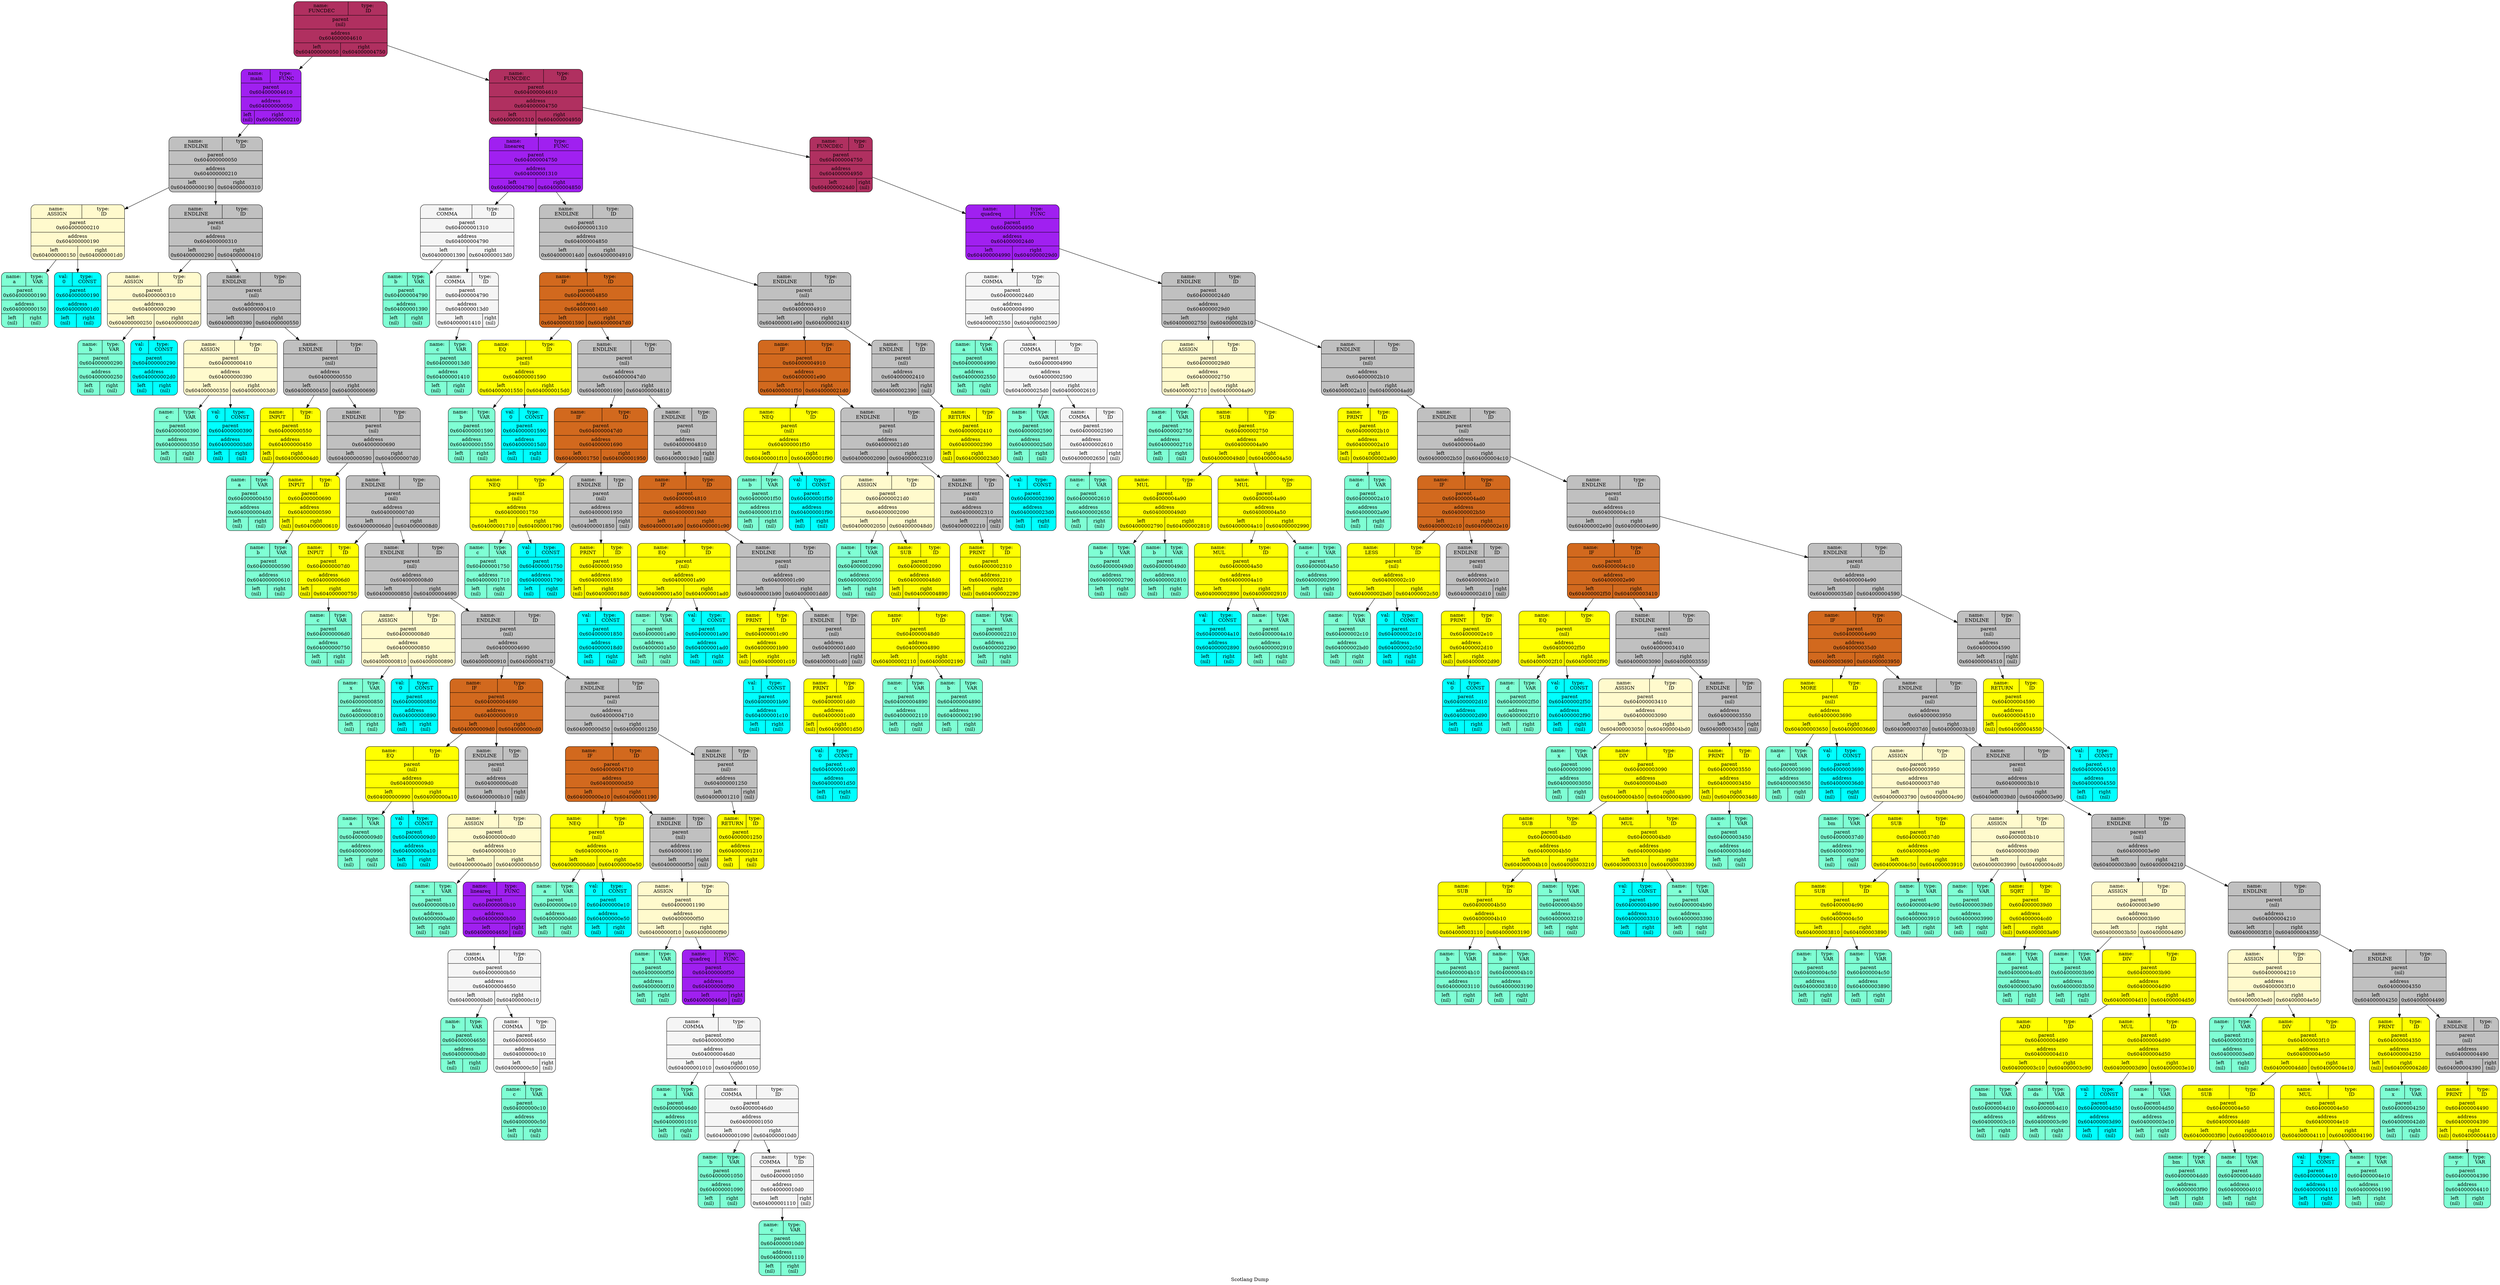   digraph tree  {
  node[   shape     = "Mrecord",  style     = "filled",  fillcolor = "white",  fontcolor = "#000000",  margin    = "0.075"];
  rankdir   = "TB";

  label     = "Scotlang Dump";
"node0" [shape = "Mrecord", label = "{{<left>name:\n FUNCDEC | <right>type:\n ID} | parent\n(nil) | <f0> address\n0x604000004610| {<left>left\n0x604000000050 | <right>right\n0x604000004750\n}}", fillcolor = "x11maroon"]
"node1" [shape = "Mrecord", label = "{{<left>name:\n main | <right>type:\n FUNC} | parent\n0x604000004610 | <f0> address\n0x604000000050| {<left>left\n(nil) | <right>right\n0x604000000210\n}}", fillcolor = "purple"]
"node2" [shape = "Mrecord", label = "{{<left>name:\n ENDLINE | <right>type:\n ID} | parent\n0x604000000050 | <f0> address\n0x604000000210| {<left>left\n0x604000000190 | <right>right\n0x604000000310\n}}", fillcolor = "gray"]
"node3" [shape = "Mrecord", label = "{{<left>name:\n ASSIGN | <right>type:\n ID} | parent\n0x604000000210 | <f0> address\n0x604000000190| {<left>left\n0x604000000150 | <right>right\n0x6040000001d0\n}}", fillcolor = "lemonchiffon"]
"node4" [shape = "Mrecord", label = "{{<left>name:\n a | <right>type:\n VAR} | parent\n0x604000000190 | <f0> address\n0x604000000150| {<left>left\n(nil) | <right>right\n(nil)\n}}", fillcolor = "aquamarine"]
"node3" -> "node4"
"node5" [shape = "Mrecord", label = "{{<left>val:\n 0 | <right>type:\n CONST} | parent\n0x604000000190 | <f0> address\n0x6040000001d0| {<left>left\n(nil) | <right>right\n(nil)\n}}", fillcolor = "aqua"]
"node3" -> "node5"
"node2" -> "node3"
"node6" [shape = "Mrecord", label = "{{<left>name:\n ENDLINE | <right>type:\n ID} | parent\n(nil) | <f0> address\n0x604000000310| {<left>left\n0x604000000290 | <right>right\n0x604000000410\n}}", fillcolor = "gray"]
"node7" [shape = "Mrecord", label = "{{<left>name:\n ASSIGN | <right>type:\n ID} | parent\n0x604000000310 | <f0> address\n0x604000000290| {<left>left\n0x604000000250 | <right>right\n0x6040000002d0\n}}", fillcolor = "lemonchiffon"]
"node8" [shape = "Mrecord", label = "{{<left>name:\n b | <right>type:\n VAR} | parent\n0x604000000290 | <f0> address\n0x604000000250| {<left>left\n(nil) | <right>right\n(nil)\n}}", fillcolor = "aquamarine"]
"node7" -> "node8"
"node9" [shape = "Mrecord", label = "{{<left>val:\n 0 | <right>type:\n CONST} | parent\n0x604000000290 | <f0> address\n0x6040000002d0| {<left>left\n(nil) | <right>right\n(nil)\n}}", fillcolor = "aqua"]
"node7" -> "node9"
"node6" -> "node7"
"node10" [shape = "Mrecord", label = "{{<left>name:\n ENDLINE | <right>type:\n ID} | parent\n(nil) | <f0> address\n0x604000000410| {<left>left\n0x604000000390 | <right>right\n0x604000000550\n}}", fillcolor = "gray"]
"node11" [shape = "Mrecord", label = "{{<left>name:\n ASSIGN | <right>type:\n ID} | parent\n0x604000000410 | <f0> address\n0x604000000390| {<left>left\n0x604000000350 | <right>right\n0x6040000003d0\n}}", fillcolor = "lemonchiffon"]
"node12" [shape = "Mrecord", label = "{{<left>name:\n c | <right>type:\n VAR} | parent\n0x604000000390 | <f0> address\n0x604000000350| {<left>left\n(nil) | <right>right\n(nil)\n}}", fillcolor = "aquamarine"]
"node11" -> "node12"
"node13" [shape = "Mrecord", label = "{{<left>val:\n 0 | <right>type:\n CONST} | parent\n0x604000000390 | <f0> address\n0x6040000003d0| {<left>left\n(nil) | <right>right\n(nil)\n}}", fillcolor = "aqua"]
"node11" -> "node13"
"node10" -> "node11"
"node14" [shape = "Mrecord", label = "{{<left>name:\n ENDLINE | <right>type:\n ID} | parent\n(nil) | <f0> address\n0x604000000550| {<left>left\n0x604000000450 | <right>right\n0x604000000690\n}}", fillcolor = "gray"]
"node15" [shape = "Mrecord", label = "{{<left>name:\n INPUT | <right>type:\n ID} | parent\n0x604000000550 | <f0> address\n0x604000000450| {<left>left\n(nil) | <right>right\n0x6040000004d0\n}}", fillcolor = "yellow"]
"node16" [shape = "Mrecord", label = "{{<left>name:\n a | <right>type:\n VAR} | parent\n0x604000000450 | <f0> address\n0x6040000004d0| {<left>left\n(nil) | <right>right\n(nil)\n}}", fillcolor = "aquamarine"]
"node15" -> "node16"
"node14" -> "node15"
"node17" [shape = "Mrecord", label = "{{<left>name:\n ENDLINE | <right>type:\n ID} | parent\n(nil) | <f0> address\n0x604000000690| {<left>left\n0x604000000590 | <right>right\n0x6040000007d0\n}}", fillcolor = "gray"]
"node18" [shape = "Mrecord", label = "{{<left>name:\n INPUT | <right>type:\n ID} | parent\n0x604000000690 | <f0> address\n0x604000000590| {<left>left\n(nil) | <right>right\n0x604000000610\n}}", fillcolor = "yellow"]
"node19" [shape = "Mrecord", label = "{{<left>name:\n b | <right>type:\n VAR} | parent\n0x604000000590 | <f0> address\n0x604000000610| {<left>left\n(nil) | <right>right\n(nil)\n}}", fillcolor = "aquamarine"]
"node18" -> "node19"
"node17" -> "node18"
"node20" [shape = "Mrecord", label = "{{<left>name:\n ENDLINE | <right>type:\n ID} | parent\n(nil) | <f0> address\n0x6040000007d0| {<left>left\n0x6040000006d0 | <right>right\n0x6040000008d0\n}}", fillcolor = "gray"]
"node21" [shape = "Mrecord", label = "{{<left>name:\n INPUT | <right>type:\n ID} | parent\n0x6040000007d0 | <f0> address\n0x6040000006d0| {<left>left\n(nil) | <right>right\n0x604000000750\n}}", fillcolor = "yellow"]
"node22" [shape = "Mrecord", label = "{{<left>name:\n c | <right>type:\n VAR} | parent\n0x6040000006d0 | <f0> address\n0x604000000750| {<left>left\n(nil) | <right>right\n(nil)\n}}", fillcolor = "aquamarine"]
"node21" -> "node22"
"node20" -> "node21"
"node23" [shape = "Mrecord", label = "{{<left>name:\n ENDLINE | <right>type:\n ID} | parent\n(nil) | <f0> address\n0x6040000008d0| {<left>left\n0x604000000850 | <right>right\n0x604000004690\n}}", fillcolor = "gray"]
"node24" [shape = "Mrecord", label = "{{<left>name:\n ASSIGN | <right>type:\n ID} | parent\n0x6040000008d0 | <f0> address\n0x604000000850| {<left>left\n0x604000000810 | <right>right\n0x604000000890\n}}", fillcolor = "lemonchiffon"]
"node25" [shape = "Mrecord", label = "{{<left>name:\n x | <right>type:\n VAR} | parent\n0x604000000850 | <f0> address\n0x604000000810| {<left>left\n(nil) | <right>right\n(nil)\n}}", fillcolor = "aquamarine"]
"node24" -> "node25"
"node26" [shape = "Mrecord", label = "{{<left>val:\n 0 | <right>type:\n CONST} | parent\n0x604000000850 | <f0> address\n0x604000000890| {<left>left\n(nil) | <right>right\n(nil)\n}}", fillcolor = "aqua"]
"node24" -> "node26"
"node23" -> "node24"
"node27" [shape = "Mrecord", label = "{{<left>name:\n ENDLINE | <right>type:\n ID} | parent\n(nil) | <f0> address\n0x604000004690| {<left>left\n0x604000000910 | <right>right\n0x604000004710\n}}", fillcolor = "gray"]
"node28" [shape = "Mrecord", label = "{{<left>name:\n IF | <right>type:\n ID} | parent\n0x604000004690 | <f0> address\n0x604000000910| {<left>left\n0x6040000009d0 | <right>right\n0x604000000cd0\n}}", fillcolor = "chocolate"]
"node29" [shape = "Mrecord", label = "{{<left>name:\n EQ | <right>type:\n ID} | parent\n(nil) | <f0> address\n0x6040000009d0| {<left>left\n0x604000000990 | <right>right\n0x604000000a10\n}}", fillcolor = "yellow"]
"node30" [shape = "Mrecord", label = "{{<left>name:\n a | <right>type:\n VAR} | parent\n0x6040000009d0 | <f0> address\n0x604000000990| {<left>left\n(nil) | <right>right\n(nil)\n}}", fillcolor = "aquamarine"]
"node29" -> "node30"
"node31" [shape = "Mrecord", label = "{{<left>val:\n 0 | <right>type:\n CONST} | parent\n0x6040000009d0 | <f0> address\n0x604000000a10| {<left>left\n(nil) | <right>right\n(nil)\n}}", fillcolor = "aqua"]
"node29" -> "node31"
"node28" -> "node29"
"node32" [shape = "Mrecord", label = "{{<left>name:\n ENDLINE | <right>type:\n ID} | parent\n(nil) | <f0> address\n0x604000000cd0| {<left>left\n0x604000000b10 | <right>right\n(nil)\n}}", fillcolor = "gray"]
"node33" [shape = "Mrecord", label = "{{<left>name:\n ASSIGN | <right>type:\n ID} | parent\n0x604000000cd0 | <f0> address\n0x604000000b10| {<left>left\n0x604000000ad0 | <right>right\n0x604000000b50\n}}", fillcolor = "lemonchiffon"]
"node34" [shape = "Mrecord", label = "{{<left>name:\n x | <right>type:\n VAR} | parent\n0x604000000b10 | <f0> address\n0x604000000ad0| {<left>left\n(nil) | <right>right\n(nil)\n}}", fillcolor = "aquamarine"]
"node33" -> "node34"
"node35" [shape = "Mrecord", label = "{{<left>name:\n lineareq | <right>type:\n FUNC} | parent\n0x604000000b10 | <f0> address\n0x604000000b50| {<left>left\n0x604000004650 | <right>right\n(nil)\n}}", fillcolor = "purple"]
"node36" [shape = "Mrecord", label = "{{<left>name:\n COMMA | <right>type:\n ID} | parent\n0x604000000b50 | <f0> address\n0x604000004650| {<left>left\n0x604000000bd0 | <right>right\n0x604000000c10\n}}", fillcolor = "whitesmoke"]
"node37" [shape = "Mrecord", label = "{{<left>name:\n b | <right>type:\n VAR} | parent\n0x604000004650 | <f0> address\n0x604000000bd0| {<left>left\n(nil) | <right>right\n(nil)\n}}", fillcolor = "aquamarine"]
"node36" -> "node37"
"node38" [shape = "Mrecord", label = "{{<left>name:\n COMMA | <right>type:\n ID} | parent\n0x604000004650 | <f0> address\n0x604000000c10| {<left>left\n0x604000000c50 | <right>right\n(nil)\n}}", fillcolor = "whitesmoke"]
"node39" [shape = "Mrecord", label = "{{<left>name:\n c | <right>type:\n VAR} | parent\n0x604000000c10 | <f0> address\n0x604000000c50| {<left>left\n(nil) | <right>right\n(nil)\n}}", fillcolor = "aquamarine"]
"node38" -> "node39"
"node36" -> "node38"
"node35" -> "node36"
"node33" -> "node35"
"node32" -> "node33"
"node28" -> "node32"
"node27" -> "node28"
"node40" [shape = "Mrecord", label = "{{<left>name:\n ENDLINE | <right>type:\n ID} | parent\n(nil) | <f0> address\n0x604000004710| {<left>left\n0x604000000d50 | <right>right\n0x604000001250\n}}", fillcolor = "gray"]
"node41" [shape = "Mrecord", label = "{{<left>name:\n IF | <right>type:\n ID} | parent\n0x604000004710 | <f0> address\n0x604000000d50| {<left>left\n0x604000000e10 | <right>right\n0x604000001190\n}}", fillcolor = "chocolate"]
"node42" [shape = "Mrecord", label = "{{<left>name:\n NEQ | <right>type:\n ID} | parent\n(nil) | <f0> address\n0x604000000e10| {<left>left\n0x604000000dd0 | <right>right\n0x604000000e50\n}}", fillcolor = "yellow"]
"node43" [shape = "Mrecord", label = "{{<left>name:\n a | <right>type:\n VAR} | parent\n0x604000000e10 | <f0> address\n0x604000000dd0| {<left>left\n(nil) | <right>right\n(nil)\n}}", fillcolor = "aquamarine"]
"node42" -> "node43"
"node44" [shape = "Mrecord", label = "{{<left>val:\n 0 | <right>type:\n CONST} | parent\n0x604000000e10 | <f0> address\n0x604000000e50| {<left>left\n(nil) | <right>right\n(nil)\n}}", fillcolor = "aqua"]
"node42" -> "node44"
"node41" -> "node42"
"node45" [shape = "Mrecord", label = "{{<left>name:\n ENDLINE | <right>type:\n ID} | parent\n(nil) | <f0> address\n0x604000001190| {<left>left\n0x604000000f50 | <right>right\n(nil)\n}}", fillcolor = "gray"]
"node46" [shape = "Mrecord", label = "{{<left>name:\n ASSIGN | <right>type:\n ID} | parent\n0x604000001190 | <f0> address\n0x604000000f50| {<left>left\n0x604000000f10 | <right>right\n0x604000000f90\n}}", fillcolor = "lemonchiffon"]
"node47" [shape = "Mrecord", label = "{{<left>name:\n x | <right>type:\n VAR} | parent\n0x604000000f50 | <f0> address\n0x604000000f10| {<left>left\n(nil) | <right>right\n(nil)\n}}", fillcolor = "aquamarine"]
"node46" -> "node47"
"node48" [shape = "Mrecord", label = "{{<left>name:\n quadreq | <right>type:\n FUNC} | parent\n0x604000000f50 | <f0> address\n0x604000000f90| {<left>left\n0x6040000046d0 | <right>right\n(nil)\n}}", fillcolor = "purple"]
"node49" [shape = "Mrecord", label = "{{<left>name:\n COMMA | <right>type:\n ID} | parent\n0x604000000f90 | <f0> address\n0x6040000046d0| {<left>left\n0x604000001010 | <right>right\n0x604000001050\n}}", fillcolor = "whitesmoke"]
"node50" [shape = "Mrecord", label = "{{<left>name:\n a | <right>type:\n VAR} | parent\n0x6040000046d0 | <f0> address\n0x604000001010| {<left>left\n(nil) | <right>right\n(nil)\n}}", fillcolor = "aquamarine"]
"node49" -> "node50"
"node51" [shape = "Mrecord", label = "{{<left>name:\n COMMA | <right>type:\n ID} | parent\n0x6040000046d0 | <f0> address\n0x604000001050| {<left>left\n0x604000001090 | <right>right\n0x6040000010d0\n}}", fillcolor = "whitesmoke"]
"node52" [shape = "Mrecord", label = "{{<left>name:\n b | <right>type:\n VAR} | parent\n0x604000001050 | <f0> address\n0x604000001090| {<left>left\n(nil) | <right>right\n(nil)\n}}", fillcolor = "aquamarine"]
"node51" -> "node52"
"node53" [shape = "Mrecord", label = "{{<left>name:\n COMMA | <right>type:\n ID} | parent\n0x604000001050 | <f0> address\n0x6040000010d0| {<left>left\n0x604000001110 | <right>right\n(nil)\n}}", fillcolor = "whitesmoke"]
"node54" [shape = "Mrecord", label = "{{<left>name:\n c | <right>type:\n VAR} | parent\n0x6040000010d0 | <f0> address\n0x604000001110| {<left>left\n(nil) | <right>right\n(nil)\n}}", fillcolor = "aquamarine"]
"node53" -> "node54"
"node51" -> "node53"
"node49" -> "node51"
"node48" -> "node49"
"node46" -> "node48"
"node45" -> "node46"
"node41" -> "node45"
"node40" -> "node41"
"node55" [shape = "Mrecord", label = "{{<left>name:\n ENDLINE | <right>type:\n ID} | parent\n(nil) | <f0> address\n0x604000001250| {<left>left\n0x604000001210 | <right>right\n(nil)\n}}", fillcolor = "gray"]
"node56" [shape = "Mrecord", label = "{{<left>name:\n RETURN | <right>type:\n ID} | parent\n0x604000001250 | <f0> address\n0x604000001210| {<left>left\n(nil) | <right>right\n(nil)\n}}", fillcolor = "yellow"]
"node55" -> "node56"
"node40" -> "node55"
"node27" -> "node40"
"node23" -> "node27"
"node20" -> "node23"
"node17" -> "node20"
"node14" -> "node17"
"node10" -> "node14"
"node6" -> "node10"
"node2" -> "node6"
"node1" -> "node2"
"node0" -> "node1"
"node57" [shape = "Mrecord", label = "{{<left>name:\n FUNCDEC | <right>type:\n ID} | parent\n0x604000004610 | <f0> address\n0x604000004750| {<left>left\n0x604000001310 | <right>right\n0x604000004950\n}}", fillcolor = "x11maroon"]
"node58" [shape = "Mrecord", label = "{{<left>name:\n lineareq | <right>type:\n FUNC} | parent\n0x604000004750 | <f0> address\n0x604000001310| {<left>left\n0x604000004790 | <right>right\n0x604000004850\n}}", fillcolor = "purple"]
"node59" [shape = "Mrecord", label = "{{<left>name:\n COMMA | <right>type:\n ID} | parent\n0x604000001310 | <f0> address\n0x604000004790| {<left>left\n0x604000001390 | <right>right\n0x6040000013d0\n}}", fillcolor = "whitesmoke"]
"node60" [shape = "Mrecord", label = "{{<left>name:\n b | <right>type:\n VAR} | parent\n0x604000004790 | <f0> address\n0x604000001390| {<left>left\n(nil) | <right>right\n(nil)\n}}", fillcolor = "aquamarine"]
"node59" -> "node60"
"node61" [shape = "Mrecord", label = "{{<left>name:\n COMMA | <right>type:\n ID} | parent\n0x604000004790 | <f0> address\n0x6040000013d0| {<left>left\n0x604000001410 | <right>right\n(nil)\n}}", fillcolor = "whitesmoke"]
"node62" [shape = "Mrecord", label = "{{<left>name:\n c | <right>type:\n VAR} | parent\n0x6040000013d0 | <f0> address\n0x604000001410| {<left>left\n(nil) | <right>right\n(nil)\n}}", fillcolor = "aquamarine"]
"node61" -> "node62"
"node59" -> "node61"
"node58" -> "node59"
"node63" [shape = "Mrecord", label = "{{<left>name:\n ENDLINE | <right>type:\n ID} | parent\n0x604000001310 | <f0> address\n0x604000004850| {<left>left\n0x6040000014d0 | <right>right\n0x604000004910\n}}", fillcolor = "gray"]
"node64" [shape = "Mrecord", label = "{{<left>name:\n IF | <right>type:\n ID} | parent\n0x604000004850 | <f0> address\n0x6040000014d0| {<left>left\n0x604000001590 | <right>right\n0x6040000047d0\n}}", fillcolor = "chocolate"]
"node65" [shape = "Mrecord", label = "{{<left>name:\n EQ | <right>type:\n ID} | parent\n(nil) | <f0> address\n0x604000001590| {<left>left\n0x604000001550 | <right>right\n0x6040000015d0\n}}", fillcolor = "yellow"]
"node66" [shape = "Mrecord", label = "{{<left>name:\n b | <right>type:\n VAR} | parent\n0x604000001590 | <f0> address\n0x604000001550| {<left>left\n(nil) | <right>right\n(nil)\n}}", fillcolor = "aquamarine"]
"node65" -> "node66"
"node67" [shape = "Mrecord", label = "{{<left>val:\n 0 | <right>type:\n CONST} | parent\n0x604000001590 | <f0> address\n0x6040000015d0| {<left>left\n(nil) | <right>right\n(nil)\n}}", fillcolor = "aqua"]
"node65" -> "node67"
"node64" -> "node65"
"node68" [shape = "Mrecord", label = "{{<left>name:\n ENDLINE | <right>type:\n ID} | parent\n(nil) | <f0> address\n0x6040000047d0| {<left>left\n0x604000001690 | <right>right\n0x604000004810\n}}", fillcolor = "gray"]
"node69" [shape = "Mrecord", label = "{{<left>name:\n IF | <right>type:\n ID} | parent\n0x6040000047d0 | <f0> address\n0x604000001690| {<left>left\n0x604000001750 | <right>right\n0x604000001950\n}}", fillcolor = "chocolate"]
"node70" [shape = "Mrecord", label = "{{<left>name:\n NEQ | <right>type:\n ID} | parent\n(nil) | <f0> address\n0x604000001750| {<left>left\n0x604000001710 | <right>right\n0x604000001790\n}}", fillcolor = "yellow"]
"node71" [shape = "Mrecord", label = "{{<left>name:\n c | <right>type:\n VAR} | parent\n0x604000001750 | <f0> address\n0x604000001710| {<left>left\n(nil) | <right>right\n(nil)\n}}", fillcolor = "aquamarine"]
"node70" -> "node71"
"node72" [shape = "Mrecord", label = "{{<left>val:\n 0 | <right>type:\n CONST} | parent\n0x604000001750 | <f0> address\n0x604000001790| {<left>left\n(nil) | <right>right\n(nil)\n}}", fillcolor = "aqua"]
"node70" -> "node72"
"node69" -> "node70"
"node73" [shape = "Mrecord", label = "{{<left>name:\n ENDLINE | <right>type:\n ID} | parent\n(nil) | <f0> address\n0x604000001950| {<left>left\n0x604000001850 | <right>right\n(nil)\n}}", fillcolor = "gray"]
"node74" [shape = "Mrecord", label = "{{<left>name:\n PRINT | <right>type:\n ID} | parent\n0x604000001950 | <f0> address\n0x604000001850| {<left>left\n(nil) | <right>right\n0x6040000018d0\n}}", fillcolor = "yellow"]
"node75" [shape = "Mrecord", label = "{{<left>val:\n 1 | <right>type:\n CONST} | parent\n0x604000001850 | <f0> address\n0x6040000018d0| {<left>left\n(nil) | <right>right\n(nil)\n}}", fillcolor = "aqua"]
"node74" -> "node75"
"node73" -> "node74"
"node69" -> "node73"
"node68" -> "node69"
"node76" [shape = "Mrecord", label = "{{<left>name:\n ENDLINE | <right>type:\n ID} | parent\n(nil) | <f0> address\n0x604000004810| {<left>left\n0x6040000019d0 | <right>right\n(nil)\n}}", fillcolor = "gray"]
"node77" [shape = "Mrecord", label = "{{<left>name:\n IF | <right>type:\n ID} | parent\n0x604000004810 | <f0> address\n0x6040000019d0| {<left>left\n0x604000001a90 | <right>right\n0x604000001c90\n}}", fillcolor = "chocolate"]
"node78" [shape = "Mrecord", label = "{{<left>name:\n EQ | <right>type:\n ID} | parent\n(nil) | <f0> address\n0x604000001a90| {<left>left\n0x604000001a50 | <right>right\n0x604000001ad0\n}}", fillcolor = "yellow"]
"node79" [shape = "Mrecord", label = "{{<left>name:\n c | <right>type:\n VAR} | parent\n0x604000001a90 | <f0> address\n0x604000001a50| {<left>left\n(nil) | <right>right\n(nil)\n}}", fillcolor = "aquamarine"]
"node78" -> "node79"
"node80" [shape = "Mrecord", label = "{{<left>val:\n 0 | <right>type:\n CONST} | parent\n0x604000001a90 | <f0> address\n0x604000001ad0| {<left>left\n(nil) | <right>right\n(nil)\n}}", fillcolor = "aqua"]
"node78" -> "node80"
"node77" -> "node78"
"node81" [shape = "Mrecord", label = "{{<left>name:\n ENDLINE | <right>type:\n ID} | parent\n(nil) | <f0> address\n0x604000001c90| {<left>left\n0x604000001b90 | <right>right\n0x604000001dd0\n}}", fillcolor = "gray"]
"node82" [shape = "Mrecord", label = "{{<left>name:\n PRINT | <right>type:\n ID} | parent\n0x604000001c90 | <f0> address\n0x604000001b90| {<left>left\n(nil) | <right>right\n0x604000001c10\n}}", fillcolor = "yellow"]
"node83" [shape = "Mrecord", label = "{{<left>val:\n 1 | <right>type:\n CONST} | parent\n0x604000001b90 | <f0> address\n0x604000001c10| {<left>left\n(nil) | <right>right\n(nil)\n}}", fillcolor = "aqua"]
"node82" -> "node83"
"node81" -> "node82"
"node84" [shape = "Mrecord", label = "{{<left>name:\n ENDLINE | <right>type:\n ID} | parent\n(nil) | <f0> address\n0x604000001dd0| {<left>left\n0x604000001cd0 | <right>right\n(nil)\n}}", fillcolor = "gray"]
"node85" [shape = "Mrecord", label = "{{<left>name:\n PRINT | <right>type:\n ID} | parent\n0x604000001dd0 | <f0> address\n0x604000001cd0| {<left>left\n(nil) | <right>right\n0x604000001d50\n}}", fillcolor = "yellow"]
"node86" [shape = "Mrecord", label = "{{<left>val:\n 0 | <right>type:\n CONST} | parent\n0x604000001cd0 | <f0> address\n0x604000001d50| {<left>left\n(nil) | <right>right\n(nil)\n}}", fillcolor = "aqua"]
"node85" -> "node86"
"node84" -> "node85"
"node81" -> "node84"
"node77" -> "node81"
"node76" -> "node77"
"node68" -> "node76"
"node64" -> "node68"
"node63" -> "node64"
"node87" [shape = "Mrecord", label = "{{<left>name:\n ENDLINE | <right>type:\n ID} | parent\n(nil) | <f0> address\n0x604000004910| {<left>left\n0x604000001e90 | <right>right\n0x604000002410\n}}", fillcolor = "gray"]
"node88" [shape = "Mrecord", label = "{{<left>name:\n IF | <right>type:\n ID} | parent\n0x604000004910 | <f0> address\n0x604000001e90| {<left>left\n0x604000001f50 | <right>right\n0x6040000021d0\n}}", fillcolor = "chocolate"]
"node89" [shape = "Mrecord", label = "{{<left>name:\n NEQ | <right>type:\n ID} | parent\n(nil) | <f0> address\n0x604000001f50| {<left>left\n0x604000001f10 | <right>right\n0x604000001f90\n}}", fillcolor = "yellow"]
"node90" [shape = "Mrecord", label = "{{<left>name:\n b | <right>type:\n VAR} | parent\n0x604000001f50 | <f0> address\n0x604000001f10| {<left>left\n(nil) | <right>right\n(nil)\n}}", fillcolor = "aquamarine"]
"node89" -> "node90"
"node91" [shape = "Mrecord", label = "{{<left>val:\n 0 | <right>type:\n CONST} | parent\n0x604000001f50 | <f0> address\n0x604000001f90| {<left>left\n(nil) | <right>right\n(nil)\n}}", fillcolor = "aqua"]
"node89" -> "node91"
"node88" -> "node89"
"node92" [shape = "Mrecord", label = "{{<left>name:\n ENDLINE | <right>type:\n ID} | parent\n(nil) | <f0> address\n0x6040000021d0| {<left>left\n0x604000002090 | <right>right\n0x604000002310\n}}", fillcolor = "gray"]
"node93" [shape = "Mrecord", label = "{{<left>name:\n ASSIGN | <right>type:\n ID} | parent\n0x6040000021d0 | <f0> address\n0x604000002090| {<left>left\n0x604000002050 | <right>right\n0x6040000048d0\n}}", fillcolor = "lemonchiffon"]
"node94" [shape = "Mrecord", label = "{{<left>name:\n x | <right>type:\n VAR} | parent\n0x604000002090 | <f0> address\n0x604000002050| {<left>left\n(nil) | <right>right\n(nil)\n}}", fillcolor = "aquamarine"]
"node93" -> "node94"
"node95" [shape = "Mrecord", label = "{{<left>name:\n SUB | <right>type:\n ID} | parent\n0x604000002090 | <f0> address\n0x6040000048d0| {<left>left\n(nil) | <right>right\n0x604000004890\n}}", fillcolor = "yellow"]
"node96" [shape = "Mrecord", label = "{{<left>name:\n DIV | <right>type:\n ID} | parent\n0x6040000048d0 | <f0> address\n0x604000004890| {<left>left\n0x604000002110 | <right>right\n0x604000002190\n}}", fillcolor = "yellow"]
"node97" [shape = "Mrecord", label = "{{<left>name:\n c | <right>type:\n VAR} | parent\n0x604000004890 | <f0> address\n0x604000002110| {<left>left\n(nil) | <right>right\n(nil)\n}}", fillcolor = "aquamarine"]
"node96" -> "node97"
"node98" [shape = "Mrecord", label = "{{<left>name:\n b | <right>type:\n VAR} | parent\n0x604000004890 | <f0> address\n0x604000002190| {<left>left\n(nil) | <right>right\n(nil)\n}}", fillcolor = "aquamarine"]
"node96" -> "node98"
"node95" -> "node96"
"node93" -> "node95"
"node92" -> "node93"
"node99" [shape = "Mrecord", label = "{{<left>name:\n ENDLINE | <right>type:\n ID} | parent\n(nil) | <f0> address\n0x604000002310| {<left>left\n0x604000002210 | <right>right\n(nil)\n}}", fillcolor = "gray"]
"node100" [shape = "Mrecord", label = "{{<left>name:\n PRINT | <right>type:\n ID} | parent\n0x604000002310 | <f0> address\n0x604000002210| {<left>left\n(nil) | <right>right\n0x604000002290\n}}", fillcolor = "yellow"]
"node101" [shape = "Mrecord", label = "{{<left>name:\n x | <right>type:\n VAR} | parent\n0x604000002210 | <f0> address\n0x604000002290| {<left>left\n(nil) | <right>right\n(nil)\n}}", fillcolor = "aquamarine"]
"node100" -> "node101"
"node99" -> "node100"
"node92" -> "node99"
"node88" -> "node92"
"node87" -> "node88"
"node102" [shape = "Mrecord", label = "{{<left>name:\n ENDLINE | <right>type:\n ID} | parent\n(nil) | <f0> address\n0x604000002410| {<left>left\n0x604000002390 | <right>right\n(nil)\n}}", fillcolor = "gray"]
"node103" [shape = "Mrecord", label = "{{<left>name:\n RETURN | <right>type:\n ID} | parent\n0x604000002410 | <f0> address\n0x604000002390| {<left>left\n(nil) | <right>right\n0x6040000023d0\n}}", fillcolor = "yellow"]
"node104" [shape = "Mrecord", label = "{{<left>val:\n 1 | <right>type:\n CONST} | parent\n0x604000002390 | <f0> address\n0x6040000023d0| {<left>left\n(nil) | <right>right\n(nil)\n}}", fillcolor = "aqua"]
"node103" -> "node104"
"node102" -> "node103"
"node87" -> "node102"
"node63" -> "node87"
"node58" -> "node63"
"node57" -> "node58"
"node105" [shape = "Mrecord", label = "{{<left>name:\n FUNCDEC | <right>type:\n ID} | parent\n0x604000004750 | <f0> address\n0x604000004950| {<left>left\n0x6040000024d0 | <right>right\n(nil)\n}}", fillcolor = "x11maroon"]
"node106" [shape = "Mrecord", label = "{{<left>name:\n quadreq | <right>type:\n FUNC} | parent\n0x604000004950 | <f0> address\n0x6040000024d0| {<left>left\n0x604000004990 | <right>right\n0x6040000029d0\n}}", fillcolor = "purple"]
"node107" [shape = "Mrecord", label = "{{<left>name:\n COMMA | <right>type:\n ID} | parent\n0x6040000024d0 | <f0> address\n0x604000004990| {<left>left\n0x604000002550 | <right>right\n0x604000002590\n}}", fillcolor = "whitesmoke"]
"node108" [shape = "Mrecord", label = "{{<left>name:\n a | <right>type:\n VAR} | parent\n0x604000004990 | <f0> address\n0x604000002550| {<left>left\n(nil) | <right>right\n(nil)\n}}", fillcolor = "aquamarine"]
"node107" -> "node108"
"node109" [shape = "Mrecord", label = "{{<left>name:\n COMMA | <right>type:\n ID} | parent\n0x604000004990 | <f0> address\n0x604000002590| {<left>left\n0x6040000025d0 | <right>right\n0x604000002610\n}}", fillcolor = "whitesmoke"]
"node110" [shape = "Mrecord", label = "{{<left>name:\n b | <right>type:\n VAR} | parent\n0x604000002590 | <f0> address\n0x6040000025d0| {<left>left\n(nil) | <right>right\n(nil)\n}}", fillcolor = "aquamarine"]
"node109" -> "node110"
"node111" [shape = "Mrecord", label = "{{<left>name:\n COMMA | <right>type:\n ID} | parent\n0x604000002590 | <f0> address\n0x604000002610| {<left>left\n0x604000002650 | <right>right\n(nil)\n}}", fillcolor = "whitesmoke"]
"node112" [shape = "Mrecord", label = "{{<left>name:\n c | <right>type:\n VAR} | parent\n0x604000002610 | <f0> address\n0x604000002650| {<left>left\n(nil) | <right>right\n(nil)\n}}", fillcolor = "aquamarine"]
"node111" -> "node112"
"node109" -> "node111"
"node107" -> "node109"
"node106" -> "node107"
"node113" [shape = "Mrecord", label = "{{<left>name:\n ENDLINE | <right>type:\n ID} | parent\n0x6040000024d0 | <f0> address\n0x6040000029d0| {<left>left\n0x604000002750 | <right>right\n0x604000002b10\n}}", fillcolor = "gray"]
"node114" [shape = "Mrecord", label = "{{<left>name:\n ASSIGN | <right>type:\n ID} | parent\n0x6040000029d0 | <f0> address\n0x604000002750| {<left>left\n0x604000002710 | <right>right\n0x604000004a90\n}}", fillcolor = "lemonchiffon"]
"node115" [shape = "Mrecord", label = "{{<left>name:\n d | <right>type:\n VAR} | parent\n0x604000002750 | <f0> address\n0x604000002710| {<left>left\n(nil) | <right>right\n(nil)\n}}", fillcolor = "aquamarine"]
"node114" -> "node115"
"node116" [shape = "Mrecord", label = "{{<left>name:\n SUB | <right>type:\n ID} | parent\n0x604000002750 | <f0> address\n0x604000004a90| {<left>left\n0x6040000049d0 | <right>right\n0x604000004a50\n}}", fillcolor = "yellow"]
"node117" [shape = "Mrecord", label = "{{<left>name:\n MUL | <right>type:\n ID} | parent\n0x604000004a90 | <f0> address\n0x6040000049d0| {<left>left\n0x604000002790 | <right>right\n0x604000002810\n}}", fillcolor = "yellow"]
"node118" [shape = "Mrecord", label = "{{<left>name:\n b | <right>type:\n VAR} | parent\n0x6040000049d0 | <f0> address\n0x604000002790| {<left>left\n(nil) | <right>right\n(nil)\n}}", fillcolor = "aquamarine"]
"node117" -> "node118"
"node119" [shape = "Mrecord", label = "{{<left>name:\n b | <right>type:\n VAR} | parent\n0x6040000049d0 | <f0> address\n0x604000002810| {<left>left\n(nil) | <right>right\n(nil)\n}}", fillcolor = "aquamarine"]
"node117" -> "node119"
"node116" -> "node117"
"node120" [shape = "Mrecord", label = "{{<left>name:\n MUL | <right>type:\n ID} | parent\n0x604000004a90 | <f0> address\n0x604000004a50| {<left>left\n0x604000004a10 | <right>right\n0x604000002990\n}}", fillcolor = "yellow"]
"node121" [shape = "Mrecord", label = "{{<left>name:\n MUL | <right>type:\n ID} | parent\n0x604000004a50 | <f0> address\n0x604000004a10| {<left>left\n0x604000002890 | <right>right\n0x604000002910\n}}", fillcolor = "yellow"]
"node122" [shape = "Mrecord", label = "{{<left>val:\n 4 | <right>type:\n CONST} | parent\n0x604000004a10 | <f0> address\n0x604000002890| {<left>left\n(nil) | <right>right\n(nil)\n}}", fillcolor = "aqua"]
"node121" -> "node122"
"node123" [shape = "Mrecord", label = "{{<left>name:\n a | <right>type:\n VAR} | parent\n0x604000004a10 | <f0> address\n0x604000002910| {<left>left\n(nil) | <right>right\n(nil)\n}}", fillcolor = "aquamarine"]
"node121" -> "node123"
"node120" -> "node121"
"node124" [shape = "Mrecord", label = "{{<left>name:\n c | <right>type:\n VAR} | parent\n0x604000004a50 | <f0> address\n0x604000002990| {<left>left\n(nil) | <right>right\n(nil)\n}}", fillcolor = "aquamarine"]
"node120" -> "node124"
"node116" -> "node120"
"node114" -> "node116"
"node113" -> "node114"
"node125" [shape = "Mrecord", label = "{{<left>name:\n ENDLINE | <right>type:\n ID} | parent\n(nil) | <f0> address\n0x604000002b10| {<left>left\n0x604000002a10 | <right>right\n0x604000004ad0\n}}", fillcolor = "gray"]
"node126" [shape = "Mrecord", label = "{{<left>name:\n PRINT | <right>type:\n ID} | parent\n0x604000002b10 | <f0> address\n0x604000002a10| {<left>left\n(nil) | <right>right\n0x604000002a90\n}}", fillcolor = "yellow"]
"node127" [shape = "Mrecord", label = "{{<left>name:\n d | <right>type:\n VAR} | parent\n0x604000002a10 | <f0> address\n0x604000002a90| {<left>left\n(nil) | <right>right\n(nil)\n}}", fillcolor = "aquamarine"]
"node126" -> "node127"
"node125" -> "node126"
"node128" [shape = "Mrecord", label = "{{<left>name:\n ENDLINE | <right>type:\n ID} | parent\n(nil) | <f0> address\n0x604000004ad0| {<left>left\n0x604000002b50 | <right>right\n0x604000004c10\n}}", fillcolor = "gray"]
"node129" [shape = "Mrecord", label = "{{<left>name:\n IF | <right>type:\n ID} | parent\n0x604000004ad0 | <f0> address\n0x604000002b50| {<left>left\n0x604000002c10 | <right>right\n0x604000002e10\n}}", fillcolor = "chocolate"]
"node130" [shape = "Mrecord", label = "{{<left>name:\n LESS | <right>type:\n ID} | parent\n(nil) | <f0> address\n0x604000002c10| {<left>left\n0x604000002bd0 | <right>right\n0x604000002c50\n}}", fillcolor = "yellow"]
"node131" [shape = "Mrecord", label = "{{<left>name:\n d | <right>type:\n VAR} | parent\n0x604000002c10 | <f0> address\n0x604000002bd0| {<left>left\n(nil) | <right>right\n(nil)\n}}", fillcolor = "aquamarine"]
"node130" -> "node131"
"node132" [shape = "Mrecord", label = "{{<left>val:\n 0 | <right>type:\n CONST} | parent\n0x604000002c10 | <f0> address\n0x604000002c50| {<left>left\n(nil) | <right>right\n(nil)\n}}", fillcolor = "aqua"]
"node130" -> "node132"
"node129" -> "node130"
"node133" [shape = "Mrecord", label = "{{<left>name:\n ENDLINE | <right>type:\n ID} | parent\n(nil) | <f0> address\n0x604000002e10| {<left>left\n0x604000002d10 | <right>right\n(nil)\n}}", fillcolor = "gray"]
"node134" [shape = "Mrecord", label = "{{<left>name:\n PRINT | <right>type:\n ID} | parent\n0x604000002e10 | <f0> address\n0x604000002d10| {<left>left\n(nil) | <right>right\n0x604000002d90\n}}", fillcolor = "yellow"]
"node135" [shape = "Mrecord", label = "{{<left>val:\n 0 | <right>type:\n CONST} | parent\n0x604000002d10 | <f0> address\n0x604000002d90| {<left>left\n(nil) | <right>right\n(nil)\n}}", fillcolor = "aqua"]
"node134" -> "node135"
"node133" -> "node134"
"node129" -> "node133"
"node128" -> "node129"
"node136" [shape = "Mrecord", label = "{{<left>name:\n ENDLINE | <right>type:\n ID} | parent\n(nil) | <f0> address\n0x604000004c10| {<left>left\n0x604000002e90 | <right>right\n0x604000004e90\n}}", fillcolor = "gray"]
"node137" [shape = "Mrecord", label = "{{<left>name:\n IF | <right>type:\n ID} | parent\n0x604000004c10 | <f0> address\n0x604000002e90| {<left>left\n0x604000002f50 | <right>right\n0x604000003410\n}}", fillcolor = "chocolate"]
"node138" [shape = "Mrecord", label = "{{<left>name:\n EQ | <right>type:\n ID} | parent\n(nil) | <f0> address\n0x604000002f50| {<left>left\n0x604000002f10 | <right>right\n0x604000002f90\n}}", fillcolor = "yellow"]
"node139" [shape = "Mrecord", label = "{{<left>name:\n d | <right>type:\n VAR} | parent\n0x604000002f50 | <f0> address\n0x604000002f10| {<left>left\n(nil) | <right>right\n(nil)\n}}", fillcolor = "aquamarine"]
"node138" -> "node139"
"node140" [shape = "Mrecord", label = "{{<left>val:\n 0 | <right>type:\n CONST} | parent\n0x604000002f50 | <f0> address\n0x604000002f90| {<left>left\n(nil) | <right>right\n(nil)\n}}", fillcolor = "aqua"]
"node138" -> "node140"
"node137" -> "node138"
"node141" [shape = "Mrecord", label = "{{<left>name:\n ENDLINE | <right>type:\n ID} | parent\n(nil) | <f0> address\n0x604000003410| {<left>left\n0x604000003090 | <right>right\n0x604000003550\n}}", fillcolor = "gray"]
"node142" [shape = "Mrecord", label = "{{<left>name:\n ASSIGN | <right>type:\n ID} | parent\n0x604000003410 | <f0> address\n0x604000003090| {<left>left\n0x604000003050 | <right>right\n0x604000004bd0\n}}", fillcolor = "lemonchiffon"]
"node143" [shape = "Mrecord", label = "{{<left>name:\n x | <right>type:\n VAR} | parent\n0x604000003090 | <f0> address\n0x604000003050| {<left>left\n(nil) | <right>right\n(nil)\n}}", fillcolor = "aquamarine"]
"node142" -> "node143"
"node144" [shape = "Mrecord", label = "{{<left>name:\n DIV | <right>type:\n ID} | parent\n0x604000003090 | <f0> address\n0x604000004bd0| {<left>left\n0x604000004b50 | <right>right\n0x604000004b90\n}}", fillcolor = "yellow"]
"node145" [shape = "Mrecord", label = "{{<left>name:\n SUB | <right>type:\n ID} | parent\n0x604000004bd0 | <f0> address\n0x604000004b50| {<left>left\n0x604000004b10 | <right>right\n0x604000003210\n}}", fillcolor = "yellow"]
"node146" [shape = "Mrecord", label = "{{<left>name:\n SUB | <right>type:\n ID} | parent\n0x604000004b50 | <f0> address\n0x604000004b10| {<left>left\n0x604000003110 | <right>right\n0x604000003190\n}}", fillcolor = "yellow"]
"node147" [shape = "Mrecord", label = "{{<left>name:\n b | <right>type:\n VAR} | parent\n0x604000004b10 | <f0> address\n0x604000003110| {<left>left\n(nil) | <right>right\n(nil)\n}}", fillcolor = "aquamarine"]
"node146" -> "node147"
"node148" [shape = "Mrecord", label = "{{<left>name:\n b | <right>type:\n VAR} | parent\n0x604000004b10 | <f0> address\n0x604000003190| {<left>left\n(nil) | <right>right\n(nil)\n}}", fillcolor = "aquamarine"]
"node146" -> "node148"
"node145" -> "node146"
"node149" [shape = "Mrecord", label = "{{<left>name:\n b | <right>type:\n VAR} | parent\n0x604000004b50 | <f0> address\n0x604000003210| {<left>left\n(nil) | <right>right\n(nil)\n}}", fillcolor = "aquamarine"]
"node145" -> "node149"
"node144" -> "node145"
"node150" [shape = "Mrecord", label = "{{<left>name:\n MUL | <right>type:\n ID} | parent\n0x604000004bd0 | <f0> address\n0x604000004b90| {<left>left\n0x604000003310 | <right>right\n0x604000003390\n}}", fillcolor = "yellow"]
"node151" [shape = "Mrecord", label = "{{<left>val:\n 2 | <right>type:\n CONST} | parent\n0x604000004b90 | <f0> address\n0x604000003310| {<left>left\n(nil) | <right>right\n(nil)\n}}", fillcolor = "aqua"]
"node150" -> "node151"
"node152" [shape = "Mrecord", label = "{{<left>name:\n a | <right>type:\n VAR} | parent\n0x604000004b90 | <f0> address\n0x604000003390| {<left>left\n(nil) | <right>right\n(nil)\n}}", fillcolor = "aquamarine"]
"node150" -> "node152"
"node144" -> "node150"
"node142" -> "node144"
"node141" -> "node142"
"node153" [shape = "Mrecord", label = "{{<left>name:\n ENDLINE | <right>type:\n ID} | parent\n(nil) | <f0> address\n0x604000003550| {<left>left\n0x604000003450 | <right>right\n(nil)\n}}", fillcolor = "gray"]
"node154" [shape = "Mrecord", label = "{{<left>name:\n PRINT | <right>type:\n ID} | parent\n0x604000003550 | <f0> address\n0x604000003450| {<left>left\n(nil) | <right>right\n0x6040000034d0\n}}", fillcolor = "yellow"]
"node155" [shape = "Mrecord", label = "{{<left>name:\n x | <right>type:\n VAR} | parent\n0x604000003450 | <f0> address\n0x6040000034d0| {<left>left\n(nil) | <right>right\n(nil)\n}}", fillcolor = "aquamarine"]
"node154" -> "node155"
"node153" -> "node154"
"node141" -> "node153"
"node137" -> "node141"
"node136" -> "node137"
"node156" [shape = "Mrecord", label = "{{<left>name:\n ENDLINE | <right>type:\n ID} | parent\n(nil) | <f0> address\n0x604000004e90| {<left>left\n0x6040000035d0 | <right>right\n0x604000004590\n}}", fillcolor = "gray"]
"node157" [shape = "Mrecord", label = "{{<left>name:\n IF | <right>type:\n ID} | parent\n0x604000004e90 | <f0> address\n0x6040000035d0| {<left>left\n0x604000003690 | <right>right\n0x604000003950\n}}", fillcolor = "chocolate"]
"node158" [shape = "Mrecord", label = "{{<left>name:\n MORE | <right>type:\n ID} | parent\n(nil) | <f0> address\n0x604000003690| {<left>left\n0x604000003650 | <right>right\n0x6040000036d0\n}}", fillcolor = "yellow"]
"node159" [shape = "Mrecord", label = "{{<left>name:\n d | <right>type:\n VAR} | parent\n0x604000003690 | <f0> address\n0x604000003650| {<left>left\n(nil) | <right>right\n(nil)\n}}", fillcolor = "aquamarine"]
"node158" -> "node159"
"node160" [shape = "Mrecord", label = "{{<left>val:\n 0 | <right>type:\n CONST} | parent\n0x604000003690 | <f0> address\n0x6040000036d0| {<left>left\n(nil) | <right>right\n(nil)\n}}", fillcolor = "aqua"]
"node158" -> "node160"
"node157" -> "node158"
"node161" [shape = "Mrecord", label = "{{<left>name:\n ENDLINE | <right>type:\n ID} | parent\n(nil) | <f0> address\n0x604000003950| {<left>left\n0x6040000037d0 | <right>right\n0x604000003b10\n}}", fillcolor = "gray"]
"node162" [shape = "Mrecord", label = "{{<left>name:\n ASSIGN | <right>type:\n ID} | parent\n0x604000003950 | <f0> address\n0x6040000037d0| {<left>left\n0x604000003790 | <right>right\n0x604000004c90\n}}", fillcolor = "lemonchiffon"]
"node163" [shape = "Mrecord", label = "{{<left>name:\n bm | <right>type:\n VAR} | parent\n0x6040000037d0 | <f0> address\n0x604000003790| {<left>left\n(nil) | <right>right\n(nil)\n}}", fillcolor = "aquamarine"]
"node162" -> "node163"
"node164" [shape = "Mrecord", label = "{{<left>name:\n SUB | <right>type:\n ID} | parent\n0x6040000037d0 | <f0> address\n0x604000004c90| {<left>left\n0x604000004c50 | <right>right\n0x604000003910\n}}", fillcolor = "yellow"]
"node165" [shape = "Mrecord", label = "{{<left>name:\n SUB | <right>type:\n ID} | parent\n0x604000004c90 | <f0> address\n0x604000004c50| {<left>left\n0x604000003810 | <right>right\n0x604000003890\n}}", fillcolor = "yellow"]
"node166" [shape = "Mrecord", label = "{{<left>name:\n b | <right>type:\n VAR} | parent\n0x604000004c50 | <f0> address\n0x604000003810| {<left>left\n(nil) | <right>right\n(nil)\n}}", fillcolor = "aquamarine"]
"node165" -> "node166"
"node167" [shape = "Mrecord", label = "{{<left>name:\n b | <right>type:\n VAR} | parent\n0x604000004c50 | <f0> address\n0x604000003890| {<left>left\n(nil) | <right>right\n(nil)\n}}", fillcolor = "aquamarine"]
"node165" -> "node167"
"node164" -> "node165"
"node168" [shape = "Mrecord", label = "{{<left>name:\n b | <right>type:\n VAR} | parent\n0x604000004c90 | <f0> address\n0x604000003910| {<left>left\n(nil) | <right>right\n(nil)\n}}", fillcolor = "aquamarine"]
"node164" -> "node168"
"node162" -> "node164"
"node161" -> "node162"
"node169" [shape = "Mrecord", label = "{{<left>name:\n ENDLINE | <right>type:\n ID} | parent\n(nil) | <f0> address\n0x604000003b10| {<left>left\n0x6040000039d0 | <right>right\n0x604000003e90\n}}", fillcolor = "gray"]
"node170" [shape = "Mrecord", label = "{{<left>name:\n ASSIGN | <right>type:\n ID} | parent\n0x604000003b10 | <f0> address\n0x6040000039d0| {<left>left\n0x604000003990 | <right>right\n0x604000004cd0\n}}", fillcolor = "lemonchiffon"]
"node171" [shape = "Mrecord", label = "{{<left>name:\n ds | <right>type:\n VAR} | parent\n0x6040000039d0 | <f0> address\n0x604000003990| {<left>left\n(nil) | <right>right\n(nil)\n}}", fillcolor = "aquamarine"]
"node170" -> "node171"
"node172" [shape = "Mrecord", label = "{{<left>name:\n SQRT | <right>type:\n ID} | parent\n0x6040000039d0 | <f0> address\n0x604000004cd0| {<left>left\n(nil) | <right>right\n0x604000003a90\n}}", fillcolor = "yellow"]
"node173" [shape = "Mrecord", label = "{{<left>name:\n d | <right>type:\n VAR} | parent\n0x604000004cd0 | <f0> address\n0x604000003a90| {<left>left\n(nil) | <right>right\n(nil)\n}}", fillcolor = "aquamarine"]
"node172" -> "node173"
"node170" -> "node172"
"node169" -> "node170"
"node174" [shape = "Mrecord", label = "{{<left>name:\n ENDLINE | <right>type:\n ID} | parent\n(nil) | <f0> address\n0x604000003e90| {<left>left\n0x604000003b90 | <right>right\n0x604000004210\n}}", fillcolor = "gray"]
"node175" [shape = "Mrecord", label = "{{<left>name:\n ASSIGN | <right>type:\n ID} | parent\n0x604000003e90 | <f0> address\n0x604000003b90| {<left>left\n0x604000003b50 | <right>right\n0x604000004d90\n}}", fillcolor = "lemonchiffon"]
"node176" [shape = "Mrecord", label = "{{<left>name:\n x | <right>type:\n VAR} | parent\n0x604000003b90 | <f0> address\n0x604000003b50| {<left>left\n(nil) | <right>right\n(nil)\n}}", fillcolor = "aquamarine"]
"node175" -> "node176"
"node177" [shape = "Mrecord", label = "{{<left>name:\n DIV | <right>type:\n ID} | parent\n0x604000003b90 | <f0> address\n0x604000004d90| {<left>left\n0x604000004d10 | <right>right\n0x604000004d50\n}}", fillcolor = "yellow"]
"node178" [shape = "Mrecord", label = "{{<left>name:\n ADD | <right>type:\n ID} | parent\n0x604000004d90 | <f0> address\n0x604000004d10| {<left>left\n0x604000003c10 | <right>right\n0x604000003c90\n}}", fillcolor = "yellow"]
"node179" [shape = "Mrecord", label = "{{<left>name:\n bm | <right>type:\n VAR} | parent\n0x604000004d10 | <f0> address\n0x604000003c10| {<left>left\n(nil) | <right>right\n(nil)\n}}", fillcolor = "aquamarine"]
"node178" -> "node179"
"node180" [shape = "Mrecord", label = "{{<left>name:\n ds | <right>type:\n VAR} | parent\n0x604000004d10 | <f0> address\n0x604000003c90| {<left>left\n(nil) | <right>right\n(nil)\n}}", fillcolor = "aquamarine"]
"node178" -> "node180"
"node177" -> "node178"
"node181" [shape = "Mrecord", label = "{{<left>name:\n MUL | <right>type:\n ID} | parent\n0x604000004d90 | <f0> address\n0x604000004d50| {<left>left\n0x604000003d90 | <right>right\n0x604000003e10\n}}", fillcolor = "yellow"]
"node182" [shape = "Mrecord", label = "{{<left>val:\n 2 | <right>type:\n CONST} | parent\n0x604000004d50 | <f0> address\n0x604000003d90| {<left>left\n(nil) | <right>right\n(nil)\n}}", fillcolor = "aqua"]
"node181" -> "node182"
"node183" [shape = "Mrecord", label = "{{<left>name:\n a | <right>type:\n VAR} | parent\n0x604000004d50 | <f0> address\n0x604000003e10| {<left>left\n(nil) | <right>right\n(nil)\n}}", fillcolor = "aquamarine"]
"node181" -> "node183"
"node177" -> "node181"
"node175" -> "node177"
"node174" -> "node175"
"node184" [shape = "Mrecord", label = "{{<left>name:\n ENDLINE | <right>type:\n ID} | parent\n(nil) | <f0> address\n0x604000004210| {<left>left\n0x604000003f10 | <right>right\n0x604000004350\n}}", fillcolor = "gray"]
"node185" [shape = "Mrecord", label = "{{<left>name:\n ASSIGN | <right>type:\n ID} | parent\n0x604000004210 | <f0> address\n0x604000003f10| {<left>left\n0x604000003ed0 | <right>right\n0x604000004e50\n}}", fillcolor = "lemonchiffon"]
"node186" [shape = "Mrecord", label = "{{<left>name:\n y | <right>type:\n VAR} | parent\n0x604000003f10 | <f0> address\n0x604000003ed0| {<left>left\n(nil) | <right>right\n(nil)\n}}", fillcolor = "aquamarine"]
"node185" -> "node186"
"node187" [shape = "Mrecord", label = "{{<left>name:\n DIV | <right>type:\n ID} | parent\n0x604000003f10 | <f0> address\n0x604000004e50| {<left>left\n0x604000004dd0 | <right>right\n0x604000004e10\n}}", fillcolor = "yellow"]
"node188" [shape = "Mrecord", label = "{{<left>name:\n SUB | <right>type:\n ID} | parent\n0x604000004e50 | <f0> address\n0x604000004dd0| {<left>left\n0x604000003f90 | <right>right\n0x604000004010\n}}", fillcolor = "yellow"]
"node189" [shape = "Mrecord", label = "{{<left>name:\n bm | <right>type:\n VAR} | parent\n0x604000004dd0 | <f0> address\n0x604000003f90| {<left>left\n(nil) | <right>right\n(nil)\n}}", fillcolor = "aquamarine"]
"node188" -> "node189"
"node190" [shape = "Mrecord", label = "{{<left>name:\n ds | <right>type:\n VAR} | parent\n0x604000004dd0 | <f0> address\n0x604000004010| {<left>left\n(nil) | <right>right\n(nil)\n}}", fillcolor = "aquamarine"]
"node188" -> "node190"
"node187" -> "node188"
"node191" [shape = "Mrecord", label = "{{<left>name:\n MUL | <right>type:\n ID} | parent\n0x604000004e50 | <f0> address\n0x604000004e10| {<left>left\n0x604000004110 | <right>right\n0x604000004190\n}}", fillcolor = "yellow"]
"node192" [shape = "Mrecord", label = "{{<left>val:\n 2 | <right>type:\n CONST} | parent\n0x604000004e10 | <f0> address\n0x604000004110| {<left>left\n(nil) | <right>right\n(nil)\n}}", fillcolor = "aqua"]
"node191" -> "node192"
"node193" [shape = "Mrecord", label = "{{<left>name:\n a | <right>type:\n VAR} | parent\n0x604000004e10 | <f0> address\n0x604000004190| {<left>left\n(nil) | <right>right\n(nil)\n}}", fillcolor = "aquamarine"]
"node191" -> "node193"
"node187" -> "node191"
"node185" -> "node187"
"node184" -> "node185"
"node194" [shape = "Mrecord", label = "{{<left>name:\n ENDLINE | <right>type:\n ID} | parent\n(nil) | <f0> address\n0x604000004350| {<left>left\n0x604000004250 | <right>right\n0x604000004490\n}}", fillcolor = "gray"]
"node195" [shape = "Mrecord", label = "{{<left>name:\n PRINT | <right>type:\n ID} | parent\n0x604000004350 | <f0> address\n0x604000004250| {<left>left\n(nil) | <right>right\n0x6040000042d0\n}}", fillcolor = "yellow"]
"node196" [shape = "Mrecord", label = "{{<left>name:\n x | <right>type:\n VAR} | parent\n0x604000004250 | <f0> address\n0x6040000042d0| {<left>left\n(nil) | <right>right\n(nil)\n}}", fillcolor = "aquamarine"]
"node195" -> "node196"
"node194" -> "node195"
"node197" [shape = "Mrecord", label = "{{<left>name:\n ENDLINE | <right>type:\n ID} | parent\n(nil) | <f0> address\n0x604000004490| {<left>left\n0x604000004390 | <right>right\n(nil)\n}}", fillcolor = "gray"]
"node198" [shape = "Mrecord", label = "{{<left>name:\n PRINT | <right>type:\n ID} | parent\n0x604000004490 | <f0> address\n0x604000004390| {<left>left\n(nil) | <right>right\n0x604000004410\n}}", fillcolor = "yellow"]
"node199" [shape = "Mrecord", label = "{{<left>name:\n y | <right>type:\n VAR} | parent\n0x604000004390 | <f0> address\n0x604000004410| {<left>left\n(nil) | <right>right\n(nil)\n}}", fillcolor = "aquamarine"]
"node198" -> "node199"
"node197" -> "node198"
"node194" -> "node197"
"node184" -> "node194"
"node174" -> "node184"
"node169" -> "node174"
"node161" -> "node169"
"node157" -> "node161"
"node156" -> "node157"
"node200" [shape = "Mrecord", label = "{{<left>name:\n ENDLINE | <right>type:\n ID} | parent\n(nil) | <f0> address\n0x604000004590| {<left>left\n0x604000004510 | <right>right\n(nil)\n}}", fillcolor = "gray"]
"node201" [shape = "Mrecord", label = "{{<left>name:\n RETURN | <right>type:\n ID} | parent\n0x604000004590 | <f0> address\n0x604000004510| {<left>left\n(nil) | <right>right\n0x604000004550\n}}", fillcolor = "yellow"]
"node202" [shape = "Mrecord", label = "{{<left>val:\n 1 | <right>type:\n CONST} | parent\n0x604000004510 | <f0> address\n0x604000004550| {<left>left\n(nil) | <right>right\n(nil)\n}}", fillcolor = "aqua"]
"node201" -> "node202"
"node200" -> "node201"
"node156" -> "node200"
"node136" -> "node156"
"node128" -> "node136"
"node125" -> "node128"
"node113" -> "node125"
"node106" -> "node113"
"node105" -> "node106"
"node57" -> "node105"
"node0" -> "node57"
  }